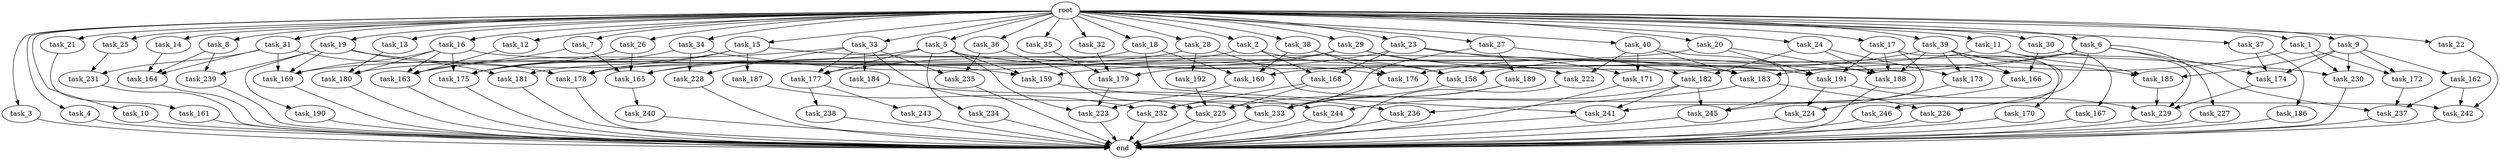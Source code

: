 digraph G {
  root [size="0.000000"];
  task_1 [size="102.400000"];
  task_2 [size="102.400000"];
  task_3 [size="102.400000"];
  task_4 [size="102.400000"];
  task_5 [size="102.400000"];
  task_6 [size="102.400000"];
  task_7 [size="102.400000"];
  task_8 [size="102.400000"];
  task_9 [size="102.400000"];
  task_10 [size="102.400000"];
  task_11 [size="102.400000"];
  task_12 [size="102.400000"];
  task_13 [size="102.400000"];
  task_14 [size="102.400000"];
  task_15 [size="102.400000"];
  task_16 [size="102.400000"];
  task_17 [size="102.400000"];
  task_18 [size="102.400000"];
  task_19 [size="102.400000"];
  task_20 [size="102.400000"];
  task_21 [size="102.400000"];
  task_22 [size="102.400000"];
  task_23 [size="102.400000"];
  task_24 [size="102.400000"];
  task_25 [size="102.400000"];
  task_26 [size="102.400000"];
  task_27 [size="102.400000"];
  task_28 [size="102.400000"];
  task_29 [size="102.400000"];
  task_30 [size="102.400000"];
  task_31 [size="102.400000"];
  task_32 [size="102.400000"];
  task_33 [size="102.400000"];
  task_34 [size="102.400000"];
  task_35 [size="102.400000"];
  task_36 [size="102.400000"];
  task_37 [size="102.400000"];
  task_38 [size="102.400000"];
  task_39 [size="102.400000"];
  task_40 [size="102.400000"];
  task_158 [size="123695058124.800003"];
  task_159 [size="182965606809.600006"];
  task_160 [size="131425999257.600006"];
  task_161 [size="69578470195.199997"];
  task_162 [size="13743895347.200001"];
  task_163 [size="205299436748.800018"];
  task_164 [size="48103633715.200005"];
  task_165 [size="149464861900.800018"];
  task_166 [size="52398601011.200005"];
  task_167 [size="21474836480.000000"];
  task_168 [size="99643241267.200012"];
  task_169 [size="182965606809.600006"];
  task_170 [size="7730941132.800000"];
  task_171 [size="99643241267.200012"];
  task_172 [size="17179869184.000000"];
  task_173 [size="34359738368.000000"];
  task_174 [size="90194313216.000000"];
  task_175 [size="48962627174.400002"];
  task_176 [size="99643241267.200012"];
  task_177 [size="197568495616.000000"];
  task_178 [size="24910810316.800003"];
  task_179 [size="46385646796.800003"];
  task_180 [size="66142496358.400002"];
  task_181 [size="99643241267.200012"];
  task_182 [size="17179869184.000000"];
  task_183 [size="30923764531.200001"];
  task_184 [size="69578470195.199997"];
  task_185 [size="66142496358.400002"];
  task_186 [size="21474836480.000000"];
  task_187 [size="13743895347.200001"];
  task_188 [size="49821620633.600006"];
  task_189 [size="13743895347.200001"];
  task_190 [size="85899345920.000000"];
  task_191 [size="65283502899.200005"];
  task_192 [size="85899345920.000000"];
  task_222 [size="21474836480.000000"];
  task_223 [size="59270548684.800003"];
  task_224 [size="76450417868.800003"];
  task_225 [size="249108103168.000000"];
  task_226 [size="58411555225.600006"];
  task_227 [size="54975581388.800003"];
  task_228 [size="83322365542.400009"];
  task_229 [size="159772783411.200012"];
  task_230 [size="103079215104.000000"];
  task_231 [size="17179869184.000000"];
  task_232 [size="63565515980.800003"];
  task_233 [size="173516678758.400024"];
  task_234 [size="42090679500.800003"];
  task_235 [size="155477816115.200012"];
  task_236 [size="73014444032.000000"];
  task_237 [size="179529632972.800018"];
  task_238 [size="13743895347.200001"];
  task_239 [size="99643241267.200012"];
  task_240 [size="21474836480.000000"];
  task_241 [size="148605868441.600006"];
  task_242 [size="154618822656.000000"];
  task_243 [size="13743895347.200001"];
  task_244 [size="155477816115.200012"];
  task_245 [size="185542587187.200012"];
  task_246 [size="30923764531.200001"];
  end [size="0.000000"];

  root -> task_1 [size="1.000000"];
  root -> task_2 [size="1.000000"];
  root -> task_3 [size="1.000000"];
  root -> task_4 [size="1.000000"];
  root -> task_5 [size="1.000000"];
  root -> task_6 [size="1.000000"];
  root -> task_7 [size="1.000000"];
  root -> task_8 [size="1.000000"];
  root -> task_9 [size="1.000000"];
  root -> task_10 [size="1.000000"];
  root -> task_11 [size="1.000000"];
  root -> task_12 [size="1.000000"];
  root -> task_13 [size="1.000000"];
  root -> task_14 [size="1.000000"];
  root -> task_15 [size="1.000000"];
  root -> task_16 [size="1.000000"];
  root -> task_17 [size="1.000000"];
  root -> task_18 [size="1.000000"];
  root -> task_19 [size="1.000000"];
  root -> task_20 [size="1.000000"];
  root -> task_21 [size="1.000000"];
  root -> task_22 [size="1.000000"];
  root -> task_23 [size="1.000000"];
  root -> task_24 [size="1.000000"];
  root -> task_25 [size="1.000000"];
  root -> task_26 [size="1.000000"];
  root -> task_27 [size="1.000000"];
  root -> task_28 [size="1.000000"];
  root -> task_29 [size="1.000000"];
  root -> task_30 [size="1.000000"];
  root -> task_31 [size="1.000000"];
  root -> task_32 [size="1.000000"];
  root -> task_33 [size="1.000000"];
  root -> task_34 [size="1.000000"];
  root -> task_35 [size="1.000000"];
  root -> task_36 [size="1.000000"];
  root -> task_37 [size="1.000000"];
  root -> task_38 [size="1.000000"];
  root -> task_39 [size="1.000000"];
  root -> task_40 [size="1.000000"];
  task_1 -> task_172 [size="33554432.000000"];
  task_1 -> task_183 [size="33554432.000000"];
  task_1 -> task_230 [size="33554432.000000"];
  task_2 -> task_158 [size="134217728.000000"];
  task_2 -> task_168 [size="134217728.000000"];
  task_2 -> task_181 [size="134217728.000000"];
  task_3 -> end [size="1.000000"];
  task_4 -> end [size="1.000000"];
  task_5 -> task_159 [size="411041792.000000"];
  task_5 -> task_165 [size="411041792.000000"];
  task_5 -> task_177 [size="411041792.000000"];
  task_5 -> task_191 [size="411041792.000000"];
  task_5 -> task_223 [size="411041792.000000"];
  task_5 -> task_234 [size="411041792.000000"];
  task_6 -> task_158 [size="536870912.000000"];
  task_6 -> task_159 [size="536870912.000000"];
  task_6 -> task_174 [size="536870912.000000"];
  task_6 -> task_226 [size="536870912.000000"];
  task_6 -> task_227 [size="536870912.000000"];
  task_6 -> task_237 [size="536870912.000000"];
  task_7 -> task_163 [size="838860800.000000"];
  task_7 -> task_165 [size="838860800.000000"];
  task_8 -> task_164 [size="134217728.000000"];
  task_8 -> task_239 [size="134217728.000000"];
  task_9 -> task_162 [size="134217728.000000"];
  task_9 -> task_172 [size="134217728.000000"];
  task_9 -> task_174 [size="134217728.000000"];
  task_9 -> task_185 [size="134217728.000000"];
  task_9 -> task_230 [size="134217728.000000"];
  task_10 -> end [size="1.000000"];
  task_11 -> task_160 [size="209715200.000000"];
  task_11 -> task_167 [size="209715200.000000"];
  task_11 -> task_185 [size="209715200.000000"];
  task_12 -> task_163 [size="411041792.000000"];
  task_13 -> task_180 [size="33554432.000000"];
  task_14 -> task_164 [size="301989888.000000"];
  task_15 -> task_175 [size="134217728.000000"];
  task_15 -> task_178 [size="134217728.000000"];
  task_15 -> task_183 [size="134217728.000000"];
  task_15 -> task_187 [size="134217728.000000"];
  task_16 -> task_163 [size="75497472.000000"];
  task_16 -> task_166 [size="75497472.000000"];
  task_16 -> task_169 [size="75497472.000000"];
  task_16 -> task_175 [size="75497472.000000"];
  task_16 -> task_180 [size="75497472.000000"];
  task_17 -> task_170 [size="75497472.000000"];
  task_17 -> task_188 [size="75497472.000000"];
  task_17 -> task_191 [size="75497472.000000"];
  task_17 -> task_241 [size="75497472.000000"];
  task_18 -> task_160 [size="536870912.000000"];
  task_18 -> task_180 [size="536870912.000000"];
  task_18 -> task_241 [size="536870912.000000"];
  task_19 -> task_159 [size="838860800.000000"];
  task_19 -> task_169 [size="838860800.000000"];
  task_19 -> task_181 [size="838860800.000000"];
  task_19 -> task_190 [size="838860800.000000"];
  task_19 -> task_239 [size="838860800.000000"];
  task_20 -> task_165 [size="75497472.000000"];
  task_20 -> task_188 [size="75497472.000000"];
  task_20 -> task_191 [size="75497472.000000"];
  task_21 -> task_161 [size="679477248.000000"];
  task_22 -> task_242 [size="134217728.000000"];
  task_23 -> task_168 [size="838860800.000000"];
  task_23 -> task_171 [size="838860800.000000"];
  task_23 -> task_177 [size="838860800.000000"];
  task_23 -> task_230 [size="838860800.000000"];
  task_24 -> task_173 [size="33554432.000000"];
  task_24 -> task_182 [size="33554432.000000"];
  task_24 -> task_188 [size="33554432.000000"];
  task_25 -> task_231 [size="134217728.000000"];
  task_26 -> task_165 [size="134217728.000000"];
  task_26 -> task_175 [size="134217728.000000"];
  task_27 -> task_182 [size="134217728.000000"];
  task_27 -> task_189 [size="134217728.000000"];
  task_27 -> task_232 [size="134217728.000000"];
  task_28 -> task_169 [size="838860800.000000"];
  task_28 -> task_192 [size="838860800.000000"];
  task_28 -> task_242 [size="838860800.000000"];
  task_29 -> task_178 [size="75497472.000000"];
  task_29 -> task_179 [size="75497472.000000"];
  task_29 -> task_191 [size="75497472.000000"];
  task_29 -> task_222 [size="75497472.000000"];
  task_30 -> task_166 [size="134217728.000000"];
  task_30 -> task_229 [size="134217728.000000"];
  task_31 -> task_164 [size="33554432.000000"];
  task_31 -> task_169 [size="33554432.000000"];
  task_31 -> task_178 [size="33554432.000000"];
  task_31 -> task_231 [size="33554432.000000"];
  task_32 -> task_179 [size="75497472.000000"];
  task_33 -> task_163 [size="679477248.000000"];
  task_33 -> task_177 [size="679477248.000000"];
  task_33 -> task_184 [size="679477248.000000"];
  task_33 -> task_228 [size="679477248.000000"];
  task_33 -> task_233 [size="679477248.000000"];
  task_33 -> task_235 [size="679477248.000000"];
  task_34 -> task_175 [size="134217728.000000"];
  task_34 -> task_176 [size="134217728.000000"];
  task_34 -> task_228 [size="134217728.000000"];
  task_35 -> task_179 [size="301989888.000000"];
  task_36 -> task_225 [size="838860800.000000"];
  task_36 -> task_235 [size="838860800.000000"];
  task_37 -> task_174 [size="209715200.000000"];
  task_37 -> task_186 [size="209715200.000000"];
  task_38 -> task_158 [size="536870912.000000"];
  task_38 -> task_160 [size="536870912.000000"];
  task_38 -> task_176 [size="536870912.000000"];
  task_39 -> task_166 [size="301989888.000000"];
  task_39 -> task_173 [size="301989888.000000"];
  task_39 -> task_176 [size="301989888.000000"];
  task_39 -> task_185 [size="301989888.000000"];
  task_39 -> task_188 [size="301989888.000000"];
  task_39 -> task_246 [size="301989888.000000"];
  task_40 -> task_171 [size="134217728.000000"];
  task_40 -> task_183 [size="134217728.000000"];
  task_40 -> task_222 [size="134217728.000000"];
  task_40 -> task_245 [size="134217728.000000"];
  task_158 -> task_233 [size="33554432.000000"];
  task_159 -> task_236 [size="679477248.000000"];
  task_160 -> task_223 [size="33554432.000000"];
  task_161 -> end [size="1.000000"];
  task_162 -> task_237 [size="536870912.000000"];
  task_162 -> task_242 [size="536870912.000000"];
  task_163 -> end [size="1.000000"];
  task_164 -> end [size="1.000000"];
  task_165 -> task_240 [size="209715200.000000"];
  task_166 -> task_245 [size="838860800.000000"];
  task_167 -> end [size="1.000000"];
  task_168 -> task_225 [size="75497472.000000"];
  task_168 -> task_232 [size="75497472.000000"];
  task_169 -> end [size="1.000000"];
  task_170 -> end [size="1.000000"];
  task_171 -> end [size="1.000000"];
  task_172 -> task_237 [size="679477248.000000"];
  task_173 -> task_224 [size="209715200.000000"];
  task_174 -> task_229 [size="209715200.000000"];
  task_175 -> end [size="1.000000"];
  task_176 -> task_233 [size="301989888.000000"];
  task_177 -> task_238 [size="134217728.000000"];
  task_177 -> task_243 [size="134217728.000000"];
  task_178 -> end [size="1.000000"];
  task_179 -> task_223 [size="134217728.000000"];
  task_180 -> end [size="1.000000"];
  task_181 -> end [size="1.000000"];
  task_182 -> task_241 [size="838860800.000000"];
  task_182 -> task_244 [size="838860800.000000"];
  task_182 -> task_245 [size="838860800.000000"];
  task_183 -> task_226 [size="33554432.000000"];
  task_183 -> task_236 [size="33554432.000000"];
  task_184 -> task_244 [size="679477248.000000"];
  task_185 -> task_229 [size="679477248.000000"];
  task_186 -> end [size="1.000000"];
  task_187 -> task_232 [size="411041792.000000"];
  task_188 -> end [size="1.000000"];
  task_189 -> task_225 [size="679477248.000000"];
  task_189 -> task_233 [size="679477248.000000"];
  task_190 -> end [size="1.000000"];
  task_191 -> task_224 [size="536870912.000000"];
  task_191 -> task_229 [size="536870912.000000"];
  task_192 -> task_225 [size="838860800.000000"];
  task_222 -> end [size="1.000000"];
  task_223 -> end [size="1.000000"];
  task_224 -> end [size="1.000000"];
  task_225 -> end [size="1.000000"];
  task_226 -> end [size="1.000000"];
  task_227 -> end [size="1.000000"];
  task_228 -> end [size="1.000000"];
  task_229 -> end [size="1.000000"];
  task_230 -> end [size="1.000000"];
  task_231 -> end [size="1.000000"];
  task_232 -> end [size="1.000000"];
  task_233 -> end [size="1.000000"];
  task_234 -> end [size="1.000000"];
  task_235 -> end [size="1.000000"];
  task_236 -> end [size="1.000000"];
  task_237 -> end [size="1.000000"];
  task_238 -> end [size="1.000000"];
  task_239 -> end [size="1.000000"];
  task_240 -> end [size="1.000000"];
  task_241 -> end [size="1.000000"];
  task_242 -> end [size="1.000000"];
  task_243 -> end [size="1.000000"];
  task_244 -> end [size="1.000000"];
  task_245 -> end [size="1.000000"];
  task_246 -> end [size="1.000000"];
}
